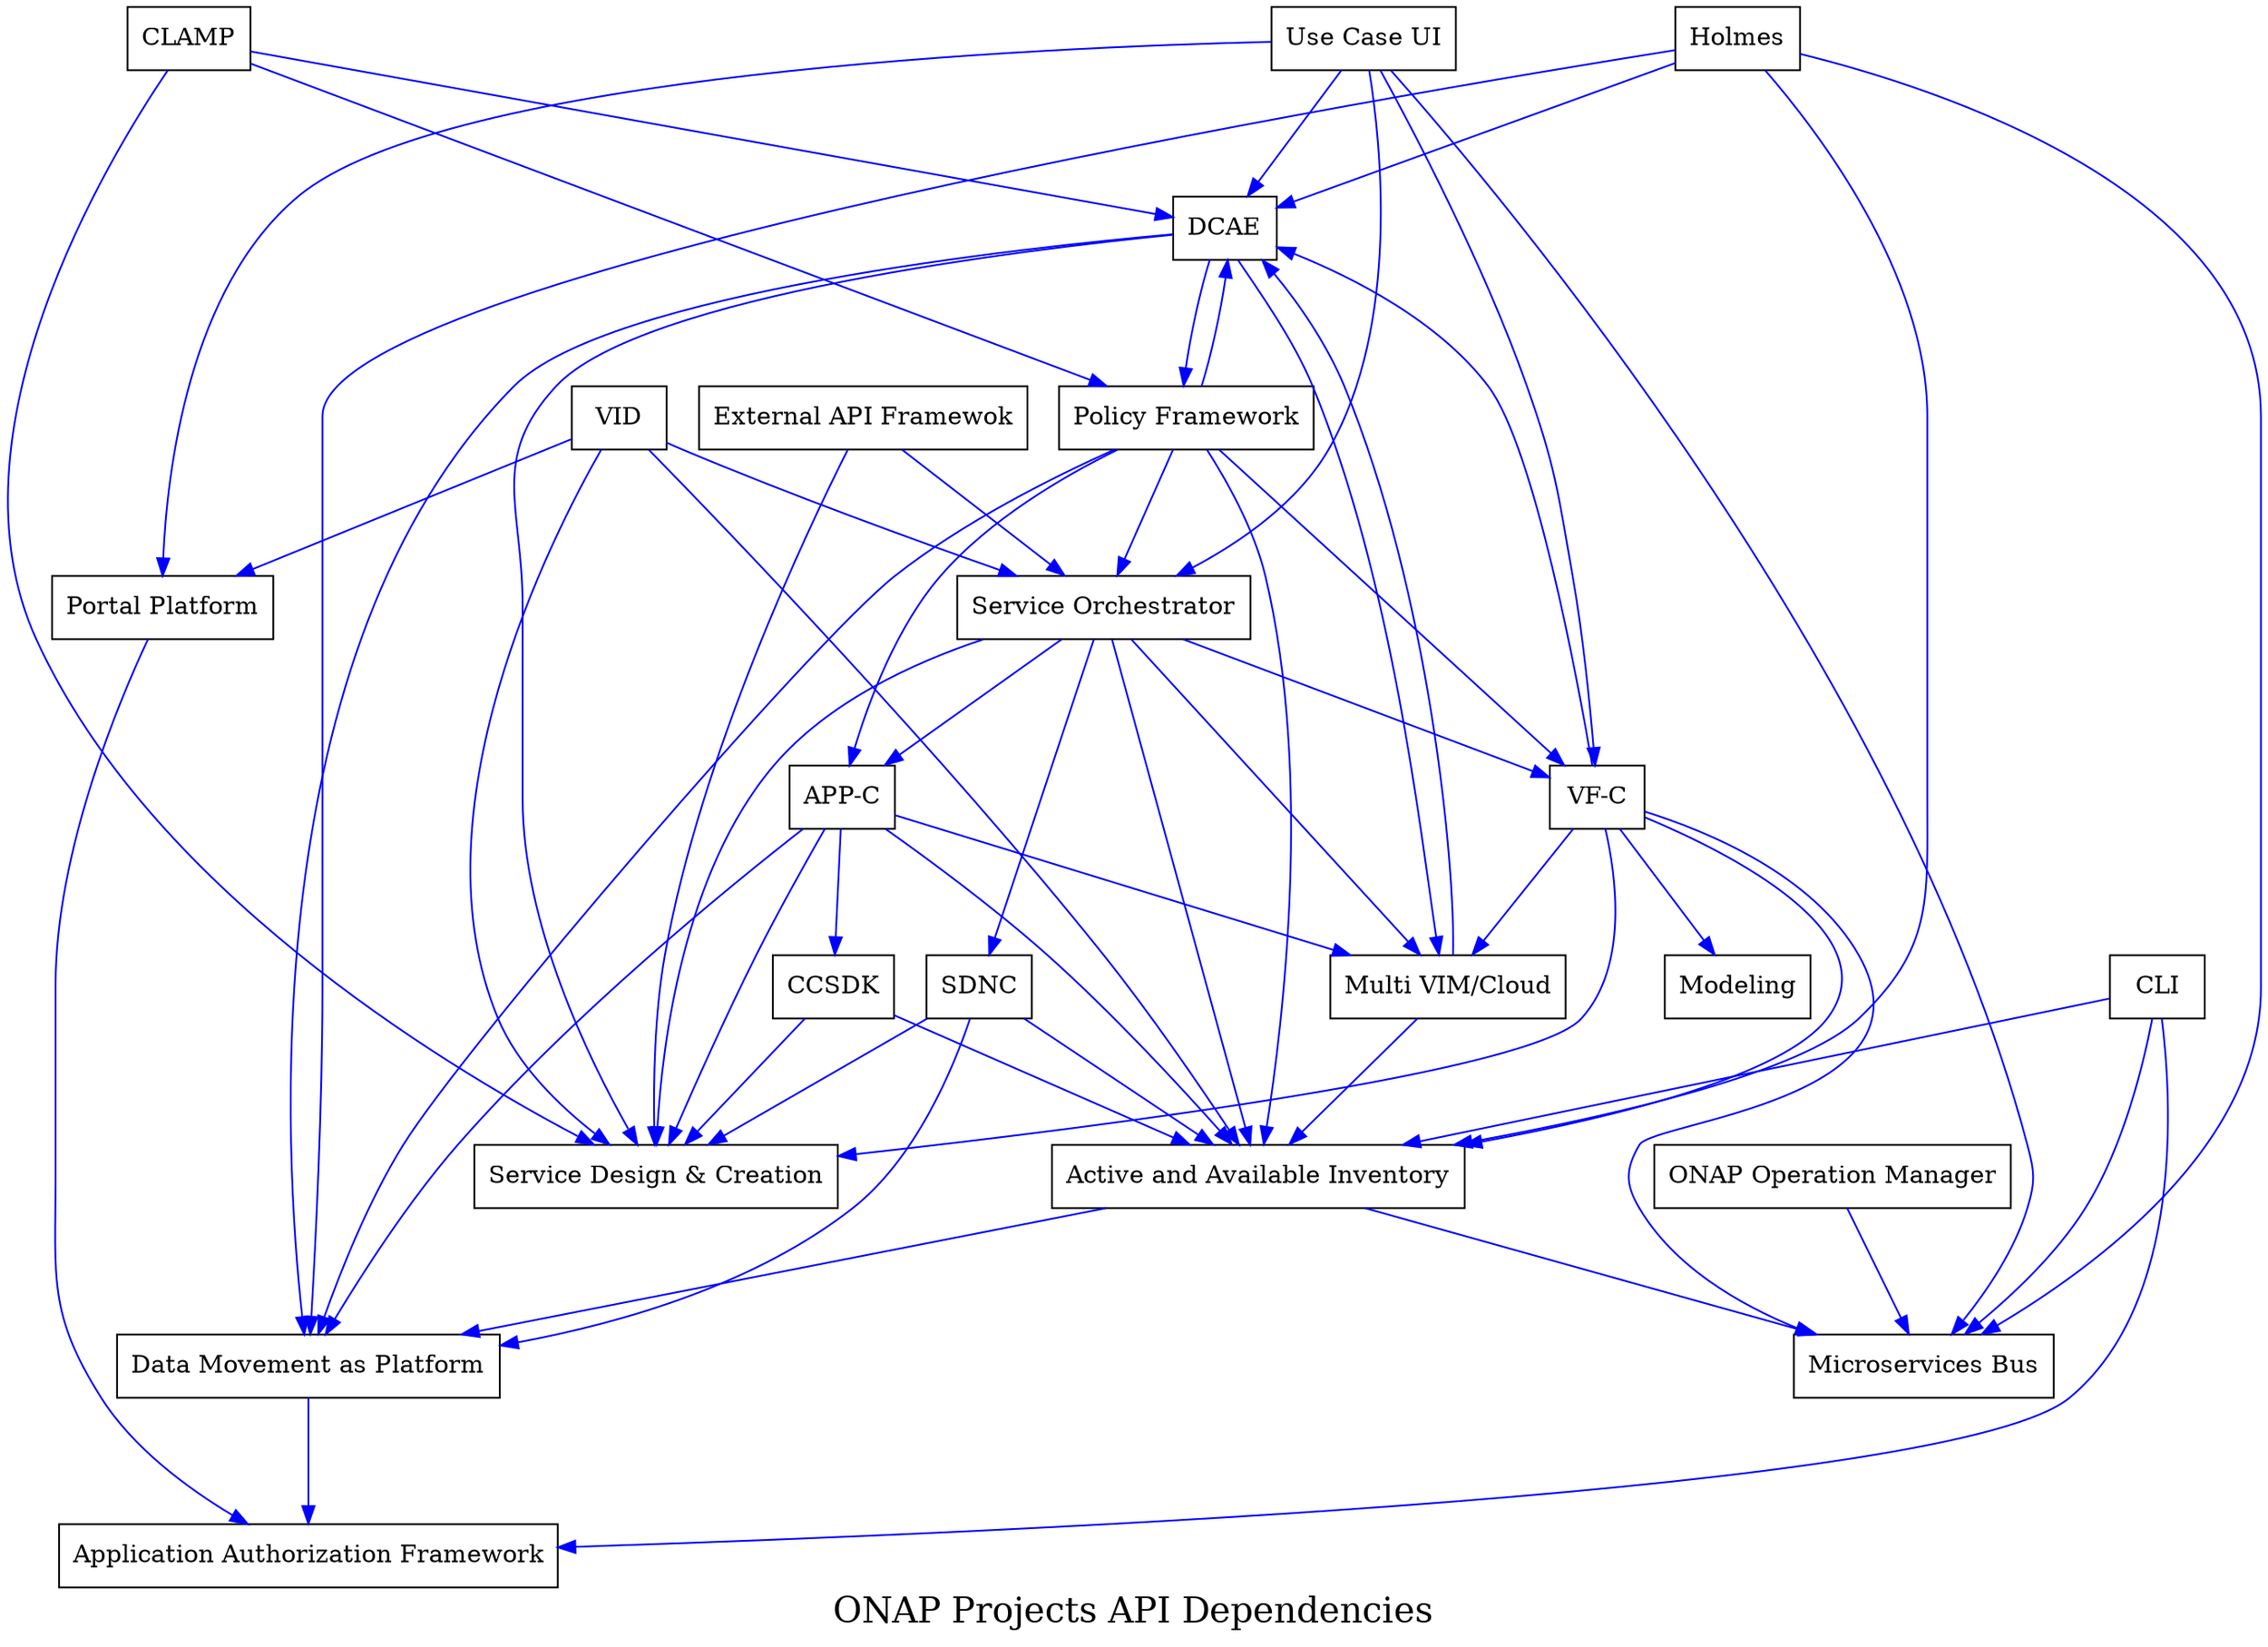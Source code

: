 /*
 * Copyright 2017 Huawei Technologies Co., Ltd.
 *
 * Licensed under the Apache License, Version 2.0 (the "License");
 * you may not use this file except in compliance with the License.
 * You may obtain a copy of the License at
 *
 *     http://www.apache.org/licenses/LICENSE-2.0
 *
 * Unless required by applicable law or agreed to in writing, software
 * distributed under the License is distributed on an "AS IS" BASIS,
 * WITHOUT WARRANTIES OR CONDITIONS OF ANY KIND, either express or implied.
 * See the License for the specific language governing permissions and
 * limitations under the License.
 */

/*
Usage: dot -T png -O onapapidependencies.dot   This cmd will generate a png graph dependency file.
Graphiz is the open source tool used to generate the graph.
Graphiz is available and documented at http://www.graphviz.org
This text file represents the API dependencies between ONAP projects
The relation between producer and consumer is formalized by the following convention:
consumer -> producer; 
*/
 
digraph {
newrank=true;
fontsize = 20;
label="ONAP Projects API Dependencies";
rankdir=TB;
ranksep="1 equally"; 
edge [color=Blue]

aai				[shape=box,label="Active and Available Inventory"]
aaf				[shape=box,label="Application Authorization Framework"]
appc			[shape=box,label="APP-C"]
ccsdk			[shape=box,label="CCSDK"]
clamp			[shape=box,label="CLAMP"]
cli			    [shape=box,label="CLI"]
clamp			[shape=box,label="CLAMP"]
dcaegen2		[shape=box,label="DCAE"]
dmaap			[shape=box,label="Data Movement as Platform"]
extapi			[shape=box,label="External API Framewok"]
holmes			[shape=box,label="Holmes"]
modeling		[shape=box,label="Modeling"]
msb				[shape=box,label="Microservices Bus"]
multicloud		[shape=box,label="Multi VIM/Cloud"]
oom			    [shape=box,label="ONAP Operation Manager"]
policy			[shape=box,label="Policy Framework"]
portal			[shape=box,label="Portal Platform"]
sdc				[shape=box,label="Service Design & Creation"]
sdnc			[shape=box,label="SDNC"]
so				[shape=box,label="Service Orchestrator"]
vfc         	[shape=box,label="VF-C"]
vid  			[shape=box,label="VID"]
usecaseui		[shape=box,label="Use Case UI"]


aai -> dmaap;			//https://wiki.onap.org/pages/viewpage.action?pageId=8227565#A&AIM1ReleasePlanning-APIIncomingDependencies
aai -> msb;
appc -> aai;			//https://wiki.onap.org/pages/viewpage.action?pageId=6593279#APPCM1ReleasePlanning(AmsterdamRelease)-APIIncomingDependencies
appc -> multicloud;
appc -> sdc;
appc -> ccsdk;
appc -> dmaap;
ccsdk -> aai;			//https://wiki.onap.org/display/DW/Release+Planning+Template+%3A+CCSDK+Amsterdam+Release#ReleasePlanningTemplate:CCSDKAmsterdamRelease-APIIncomingDependencies
ccsdk -> sdc;
clamp -> dcaegen2;		//https://wiki.onap.org/display/DW/CLAMP+Release+Planning+M1#CLAMPReleasePlanningM1-APIIncomingDependencies
clamp -> policy;
clamp -> sdc;
cli -> aaf;				//https://wiki.onap.org/display/DW/CLI+Release+Planning#CLIReleasePlanning-APIIncomingDependencies
cli -> aai;
cli -> msb;
dcaegen2 -> dmaap;		//https://wiki.onap.org/display/DW/DCAE+R1+Release+Planning#DCAER1ReleasePlanning-APIIncomingDependencies
dcaegen2 -> multicloud;
dcaegen2 -> policy;
dcaegen2 -> sdc;
dmaap -> aaf;			//https://wiki.onap.org/display/DW/DMaaP+Amsterdam+M1+Release#DMaaPAmsterdamM1Release-APIIncomingDependencies			
extapi -> so;			//https://wiki.onap.org/pages/viewpage.action?pageId=8227006#ExternalAPIFrameworkM1ReleasePlanning(AmsterdamRelease)-APIIncomingDependencies		
extapi -> sdc;
holmes -> aai;			//https://wiki.onap.org/pages/viewpage.action?pageId=6593583#HolmesReleasePlanningforAmsterdam-APIIncomingDependencies		
holmes -> dcaegen2;
holmes -> dmaap;
holmes -> msb;
multicloud -> aai;		//https://wiki.onap.org/pages/viewpage.action?pageId=8225753#MultiVIM/CloudRelease1Planning-APIIncomingDependencies
multicloud -> dcaegen2;
oom -> msb;				//https://wiki.onap.org/display/DW/OOM+M1+Release+Planning+Template#OOMM1ReleasePlanningTemplate-APIIncomingDependencies
policy -> aai;			//https://wiki.onap.org/display/DW/Policy+Framework+R1+-+M1+Release+Planning+Template#PolicyFrameworkR1-M1ReleasePlanningTemplate-APIIncomingDependencies
policy -> appc;
policy -> dcaegen2;
policy -> dmaap;
policy -> vfc;
policy -> so;
portal -> aaf;			//https://wiki.onap.org/pages/viewpage.action?pageId=8227559#PortalPlatformM1ReleasePlanning(AmsterdamRelease)-APIIncomingDependencies
sdnc -> aai;			//https://wiki.onap.org/display/DW/Release+Planning+Template+%3A+SDNC+Amsterdam+Release#ReleasePlanningTemplate:SDNCAmsterdamRelease-APIIncomingDependencies
sdnc -> sdc;
sdnc -> dmaap;
so -> aai;				//https://wiki.onap.org/display/DW/Service+Orchestrator+Release+Planning#ServiceOrchestratorReleasePlanning-APIIncomingDependencies
so -> appc;
so -> multicloud;
so -> sdc;
so -> sdnc;
so -> vfc;
usecaseui -> dcaegen2;	//https://wiki.onap.org/display/DW/Usecase+UI+Release+Planning#UsecaseUIReleasePlanning-APIIncomingDependencies
usecaseui -> msb;
usecaseui -> portal;
usecaseui -> so;
usecaseui -> vfc;
vid -> aai;				//https://wiki.onap.org/display/DW/VID+R1+Amsterdam+Release+Planning#VIDR1AmsterdamReleasePlanning-APIIncomingDependencies
vid -> portal;
vid -> sdc;
vid -> so;
vfc -> aai;				//https://wiki.onap.org/display/DW/VF-C+Release+Planning#VF-CReleasePlanning-APIIncomingDependencies
vfc -> dcaegen2;
vfc -> modeling;
vfc -> multicloud;
vfc -> msb;
vfc -> sdc;
}
